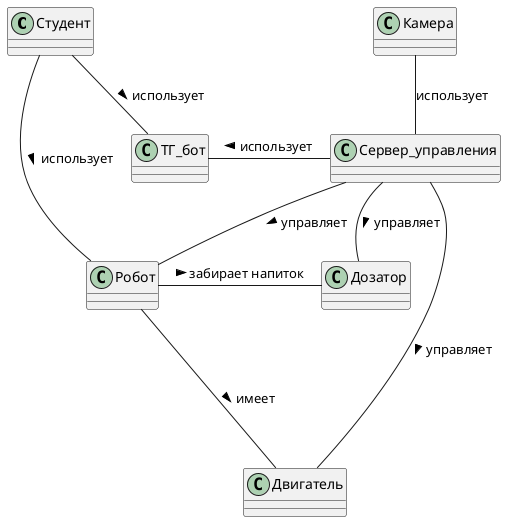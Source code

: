 @startuml
class Студент

Студент -- ТГ_бот : использует >
Студент - Робот : использует >
ТГ_бот - Сервер_управления : использует <
Камера -- Сервер_управления : использует 
Робот --- Двигатель : имеет >
Робот - Дозатор : забирает напиток >
Сервер_управления - Двигатель : управляет >
Сервер_управления - Дозатор : управляет >
Сервер_управления -- Робот : управляет >
@enduml
